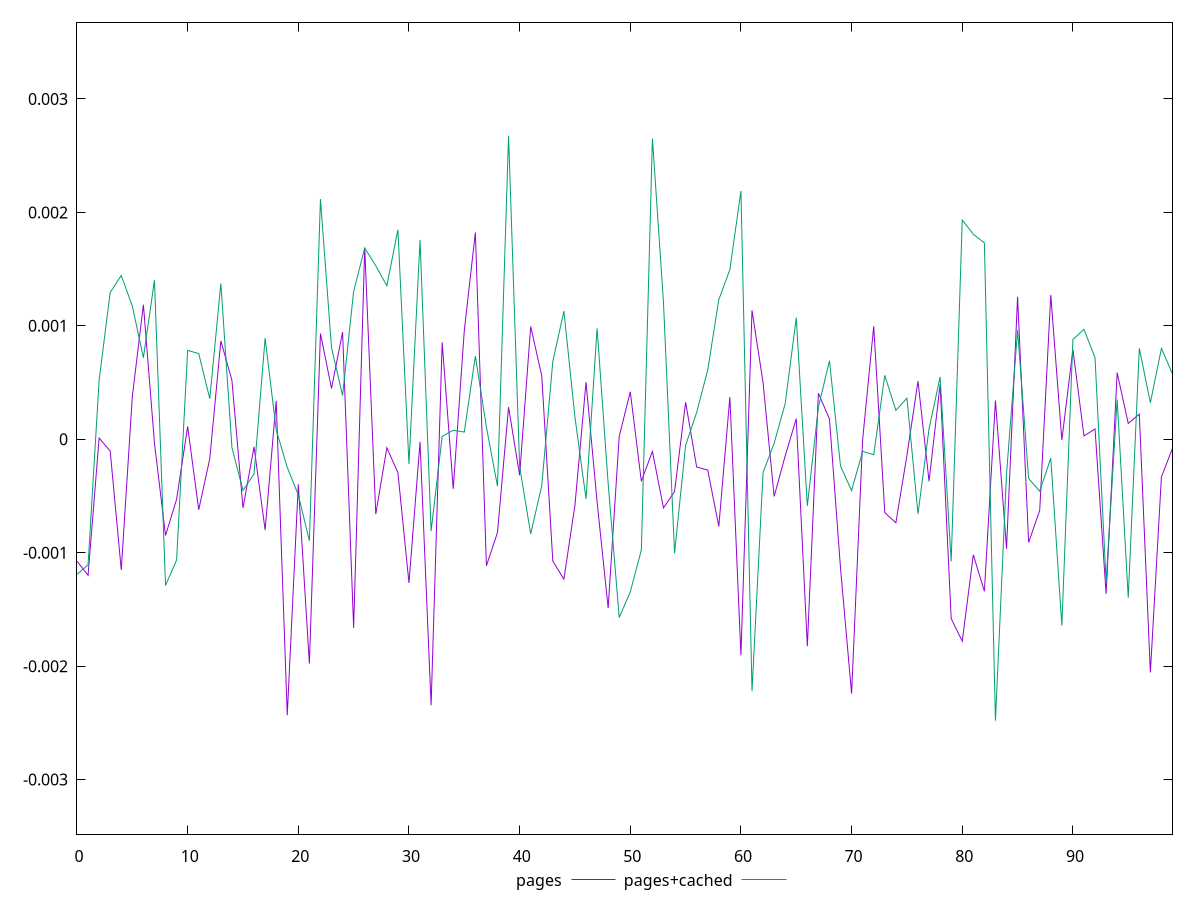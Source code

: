 reset

$pages <<EOF
0 -0.001075170801249707
1 -0.0011987479662254085
2 0.00001106975324873475
3 -0.00010387287922817064
4 -0.0011515203967384792
5 0.00037781787570028563
6 0.0011865006968358983
7 -0.000033822358798731024
8 -0.0008481534120920403
9 -0.0005289188602770145
10 0.00011278245067732478
11 -0.0006214939900031649
12 -0.0001701287143586902
13 0.0008671766757386249
14 0.0005195261206761128
15 -0.0006047026184570328
16 -0.00006626272777195268
17 -0.000799245772471395
18 0.0003383477947507063
19 -0.002431910030858903
20 -0.0003968110121145188
21 -0.001977452456534024
22 0.0009323501138130644
23 0.0004483989330037727
24 0.0009445607703935058
25 -0.001662321907962478
26 0.0016884957762288225
27 -0.0006598905185209905
28 -0.00007498739829422535
29 -0.0002942369724173874
30 -0.001266451233099936
31 -0.000023247332039698365
32 -0.002344378072149245
33 0.0008548157427659367
34 -0.00043713168347377237
35 0.00095825373961825
36 0.001822643116531343
37 -0.0011151474369360708
38 -0.0008211491171690877
39 0.0002830786833375218
40 -0.00031702091756835723
41 0.0009943033407911737
42 0.0005587945864835458
43 -0.0010740514361399646
44 -0.0012330998823660627
45 -0.000581104315933946
46 0.0005032667246691478
47 -0.0005521314431162722
48 -0.0014867523370978859
49 0.00002540927090125128
50 0.00041862529392529686
51 -0.0003705163771830089
52 -0.0001068682768068166
53 -0.0006053437164381204
54 -0.0004608108136243189
55 0.0003260445412540516
56 -0.0002440816997355058
57 -0.0002719089197578217
58 -0.000768161362482908
59 0.00037180866203716744
60 -0.0019047245604648078
61 0.0011368839502825176
62 0.0004987576101278529
63 -0.000504010360945637
64 -0.00014580405455553308
65 0.00018134173216595944
66 -0.0018240490270706267
67 0.00040574687158974554
68 0.00017893186738163428
69 -0.0011369158399556004
70 -0.0022417925790969052
71 -0.0000012495980018100914
72 0.0009965638351175712
73 -0.0006470338521812424
74 -0.0007363022583477833
75 -0.0001425873024294066
76 0.0005122852281308612
77 -0.00037067346668485517
78 0.00048463646743620247
79 -0.0015806143880773712
80 -0.001780452079740348
81 -0.0010183920240813174
82 -0.001340254128385907
83 0.00034107981062644286
84 -0.0009644539710210737
85 0.0012563138721577813
86 -0.0009095605116192845
87 -0.0006270747872075661
88 0.0012726610703181812
89 -0.000007085366008616721
90 0.0007901640502754367
91 0.000029606265569273072
92 0.00009062131500292974
93 -0.001362638193318734
94 0.0005869771191489723
95 0.00013965609412674112
96 0.0002220995140084831
97 -0.0020560738620722194
98 -0.000330394455844244
99 -0.0000798973148628544
EOF

$pagesCached <<EOF
0 -0.0011904891964798748
1 -0.001107274520962876
2 0.0005209446547563348
3 0.0012948503068362365
4 0.0014440338028404679
5 0.0011733118167011071
6 0.0007186277384463209
7 0.0014023489708568939
8 -0.0012888491082032071
9 -0.0010648627610358057
10 0.000783352271223533
11 0.0007557370400532804
12 0.0003575284257052065
13 0.0013742439074425807
14 -0.00007268317482556838
15 -0.0004512947473689959
16 -0.00030564695658558805
17 0.0008916714608177126
18 0.00008270844491034424
19 -0.00024741966581962716
20 -0.0004904490657884917
21 -0.0008944247304722506
22 0.002117337078389347
23 0.0008081719172702131
24 0.00038606838894247544
25 0.0013031127078761827
26 0.0016857884234419884
27 0.0015293214460554995
28 0.0013538463672390574
29 0.001846906068207814
30 -0.00021853249652776364
31 0.0017573812083396584
32 -0.0008090546736159538
33 0.00002606282291460274
34 0.00007966423041825058
35 0.00006364335629491027
36 0.0007333319008137974
37 0.0001062013363138126
38 -0.0004132296108789886
39 0.002675728366212085
40 -0.00023949241238065342
41 -0.0008338363813655199
42 -0.00040860747085276884
43 0.0006864251970158956
44 0.0011295605838843384
45 0.00019531579094179754
46 -0.0005257734643662352
47 0.000977847051182447
48 -0.000390227175057299
49 -0.0015715046598338107
50 -0.0013451112762667234
51 -0.0009760597362251149
52 0.002650764011951044
53 0.0012072253437074923
54 -0.0010036210499076062
55 -0.000053147107299762565
56 0.00023776743967660486
57 0.0006113713746929949
58 0.0012307020487429604
59 0.0014954507612167656
60 0.002188879698189548
61 -0.002220862977395392
62 -0.00029207167295230204
63 -0.000035601388608937774
64 0.0003149765202356951
65 0.0010710026183766111
66 -0.0005875726708109666
67 0.0002826595500589802
68 0.0006925145664470697
69 -0.00023575187072738397
70 -0.0004526765163239646
71 -0.00010588535147331487
72 -0.00013609326531429516
73 0.000563837740318375
74 0.0002546918141015472
75 0.0003625307688638746
76 -0.0006568552966297062
77 0.00009351085958723919
78 0.0005496255845004169
79 -0.0010760311474555318
80 0.0019330667631264633
81 0.0018074292978418436
82 0.001730743599648797
83 -0.0024806720457930934
84 -0.00030736210416878513
85 0.0009616137189652702
86 -0.00034565510482758715
87 -0.0004576799115658045
88 -0.00016630017819663085
89 -0.001642301840523342
90 0.0008793707641173133
91 0.0009689888582620862
92 0.0007187923804155804
93 -0.0012587131197052991
94 0.00034980295633622177
95 -0.0013964303406537551
96 0.0008012623225495494
97 0.0003224484737511149
98 0.0008013619085977073
99 0.000575589596700788
EOF

set key outside below
set xrange [0:99]
set yrange [-0.0034806720457930935:0.003675728366212085]
set trange [-0.0034806720457930935:0.003675728366212085]
set terminal svg size 640, 520 enhanced background rgb 'white'
set output "report_00018_2021-02-10T15-25-16.877Z/meta/pScore-difference/comparison/line/0_vs_1.svg"

plot $pages title "pages" with line, \
     $pagesCached title "pages+cached" with line

reset
